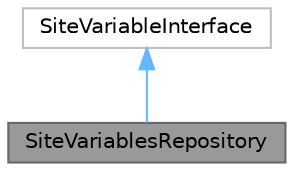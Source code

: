 digraph "SiteVariablesRepository"
{
 // LATEX_PDF_SIZE
  bgcolor="transparent";
  edge [fontname=Helvetica,fontsize=10,labelfontname=Helvetica,labelfontsize=10];
  node [fontname=Helvetica,fontsize=10,shape=box,height=0.2,width=0.4];
  Node1 [id="Node000001",label="SiteVariablesRepository",height=0.2,width=0.4,color="gray40", fillcolor="grey60", style="filled", fontcolor="black",tooltip=" "];
  Node2 -> Node1 [id="edge2_Node000001_Node000002",dir="back",color="steelblue1",style="solid",tooltip=" "];
  Node2 [id="Node000002",label="SiteVariableInterface",height=0.2,width=0.4,color="grey75", fillcolor="white", style="filled",URL="$interface_app_1_1_repositories_1_1_interfaces_1_1_site_variables_1_1_site_variable_interface.html",tooltip=" "];
}
